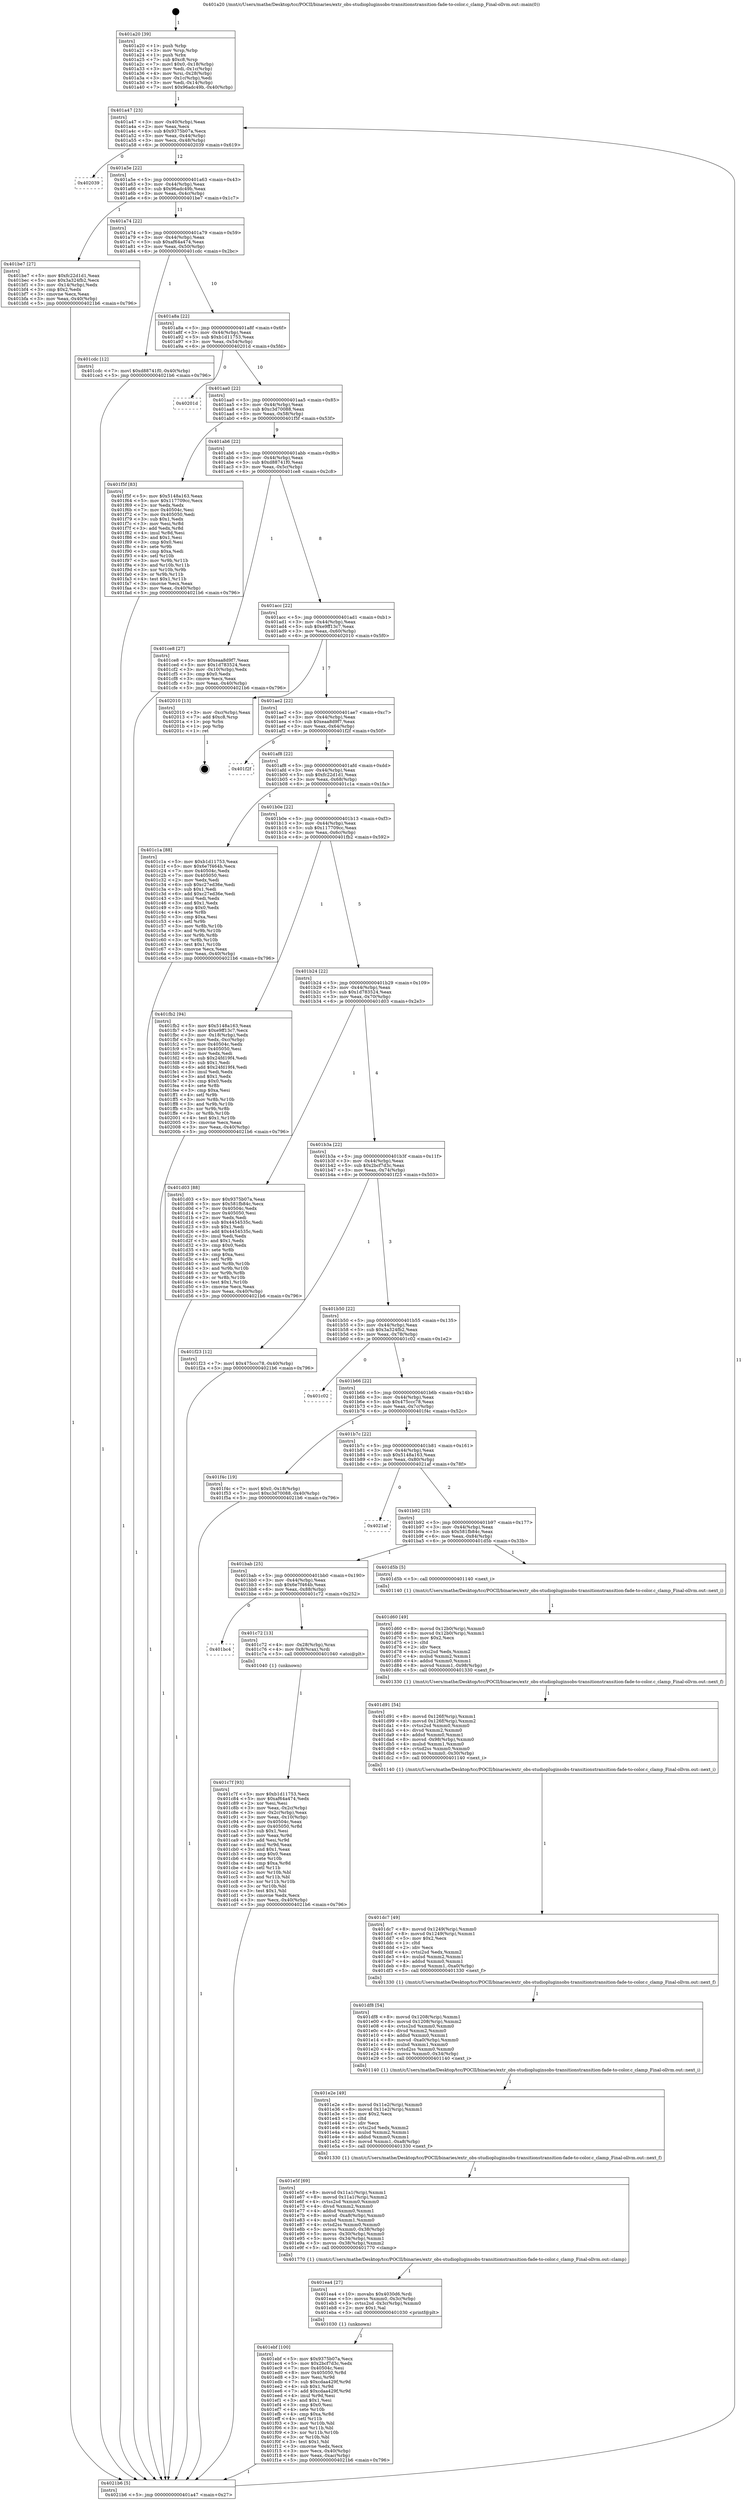 digraph "0x401a20" {
  label = "0x401a20 (/mnt/c/Users/mathe/Desktop/tcc/POCII/binaries/extr_obs-studiopluginsobs-transitionstransition-fade-to-color.c_clamp_Final-ollvm.out::main(0))"
  labelloc = "t"
  node[shape=record]

  Entry [label="",width=0.3,height=0.3,shape=circle,fillcolor=black,style=filled]
  "0x401a47" [label="{
     0x401a47 [23]\l
     | [instrs]\l
     &nbsp;&nbsp;0x401a47 \<+3\>: mov -0x40(%rbp),%eax\l
     &nbsp;&nbsp;0x401a4a \<+2\>: mov %eax,%ecx\l
     &nbsp;&nbsp;0x401a4c \<+6\>: sub $0x9375b07a,%ecx\l
     &nbsp;&nbsp;0x401a52 \<+3\>: mov %eax,-0x44(%rbp)\l
     &nbsp;&nbsp;0x401a55 \<+3\>: mov %ecx,-0x48(%rbp)\l
     &nbsp;&nbsp;0x401a58 \<+6\>: je 0000000000402039 \<main+0x619\>\l
  }"]
  "0x402039" [label="{
     0x402039\l
  }", style=dashed]
  "0x401a5e" [label="{
     0x401a5e [22]\l
     | [instrs]\l
     &nbsp;&nbsp;0x401a5e \<+5\>: jmp 0000000000401a63 \<main+0x43\>\l
     &nbsp;&nbsp;0x401a63 \<+3\>: mov -0x44(%rbp),%eax\l
     &nbsp;&nbsp;0x401a66 \<+5\>: sub $0x96adc49b,%eax\l
     &nbsp;&nbsp;0x401a6b \<+3\>: mov %eax,-0x4c(%rbp)\l
     &nbsp;&nbsp;0x401a6e \<+6\>: je 0000000000401be7 \<main+0x1c7\>\l
  }"]
  Exit [label="",width=0.3,height=0.3,shape=circle,fillcolor=black,style=filled,peripheries=2]
  "0x401be7" [label="{
     0x401be7 [27]\l
     | [instrs]\l
     &nbsp;&nbsp;0x401be7 \<+5\>: mov $0xfc22d1d1,%eax\l
     &nbsp;&nbsp;0x401bec \<+5\>: mov $0x3a324fb2,%ecx\l
     &nbsp;&nbsp;0x401bf1 \<+3\>: mov -0x14(%rbp),%edx\l
     &nbsp;&nbsp;0x401bf4 \<+3\>: cmp $0x2,%edx\l
     &nbsp;&nbsp;0x401bf7 \<+3\>: cmovne %ecx,%eax\l
     &nbsp;&nbsp;0x401bfa \<+3\>: mov %eax,-0x40(%rbp)\l
     &nbsp;&nbsp;0x401bfd \<+5\>: jmp 00000000004021b6 \<main+0x796\>\l
  }"]
  "0x401a74" [label="{
     0x401a74 [22]\l
     | [instrs]\l
     &nbsp;&nbsp;0x401a74 \<+5\>: jmp 0000000000401a79 \<main+0x59\>\l
     &nbsp;&nbsp;0x401a79 \<+3\>: mov -0x44(%rbp),%eax\l
     &nbsp;&nbsp;0x401a7c \<+5\>: sub $0xaf64a474,%eax\l
     &nbsp;&nbsp;0x401a81 \<+3\>: mov %eax,-0x50(%rbp)\l
     &nbsp;&nbsp;0x401a84 \<+6\>: je 0000000000401cdc \<main+0x2bc\>\l
  }"]
  "0x4021b6" [label="{
     0x4021b6 [5]\l
     | [instrs]\l
     &nbsp;&nbsp;0x4021b6 \<+5\>: jmp 0000000000401a47 \<main+0x27\>\l
  }"]
  "0x401a20" [label="{
     0x401a20 [39]\l
     | [instrs]\l
     &nbsp;&nbsp;0x401a20 \<+1\>: push %rbp\l
     &nbsp;&nbsp;0x401a21 \<+3\>: mov %rsp,%rbp\l
     &nbsp;&nbsp;0x401a24 \<+1\>: push %rbx\l
     &nbsp;&nbsp;0x401a25 \<+7\>: sub $0xc8,%rsp\l
     &nbsp;&nbsp;0x401a2c \<+7\>: movl $0x0,-0x18(%rbp)\l
     &nbsp;&nbsp;0x401a33 \<+3\>: mov %edi,-0x1c(%rbp)\l
     &nbsp;&nbsp;0x401a36 \<+4\>: mov %rsi,-0x28(%rbp)\l
     &nbsp;&nbsp;0x401a3a \<+3\>: mov -0x1c(%rbp),%edi\l
     &nbsp;&nbsp;0x401a3d \<+3\>: mov %edi,-0x14(%rbp)\l
     &nbsp;&nbsp;0x401a40 \<+7\>: movl $0x96adc49b,-0x40(%rbp)\l
  }"]
  "0x401ebf" [label="{
     0x401ebf [100]\l
     | [instrs]\l
     &nbsp;&nbsp;0x401ebf \<+5\>: mov $0x9375b07a,%ecx\l
     &nbsp;&nbsp;0x401ec4 \<+5\>: mov $0x2bcf7d3c,%edx\l
     &nbsp;&nbsp;0x401ec9 \<+7\>: mov 0x40504c,%esi\l
     &nbsp;&nbsp;0x401ed0 \<+8\>: mov 0x405050,%r8d\l
     &nbsp;&nbsp;0x401ed8 \<+3\>: mov %esi,%r9d\l
     &nbsp;&nbsp;0x401edb \<+7\>: sub $0xcdaa429f,%r9d\l
     &nbsp;&nbsp;0x401ee2 \<+4\>: sub $0x1,%r9d\l
     &nbsp;&nbsp;0x401ee6 \<+7\>: add $0xcdaa429f,%r9d\l
     &nbsp;&nbsp;0x401eed \<+4\>: imul %r9d,%esi\l
     &nbsp;&nbsp;0x401ef1 \<+3\>: and $0x1,%esi\l
     &nbsp;&nbsp;0x401ef4 \<+3\>: cmp $0x0,%esi\l
     &nbsp;&nbsp;0x401ef7 \<+4\>: sete %r10b\l
     &nbsp;&nbsp;0x401efb \<+4\>: cmp $0xa,%r8d\l
     &nbsp;&nbsp;0x401eff \<+4\>: setl %r11b\l
     &nbsp;&nbsp;0x401f03 \<+3\>: mov %r10b,%bl\l
     &nbsp;&nbsp;0x401f06 \<+3\>: and %r11b,%bl\l
     &nbsp;&nbsp;0x401f09 \<+3\>: xor %r11b,%r10b\l
     &nbsp;&nbsp;0x401f0c \<+3\>: or %r10b,%bl\l
     &nbsp;&nbsp;0x401f0f \<+3\>: test $0x1,%bl\l
     &nbsp;&nbsp;0x401f12 \<+3\>: cmovne %edx,%ecx\l
     &nbsp;&nbsp;0x401f15 \<+3\>: mov %ecx,-0x40(%rbp)\l
     &nbsp;&nbsp;0x401f18 \<+6\>: mov %eax,-0xac(%rbp)\l
     &nbsp;&nbsp;0x401f1e \<+5\>: jmp 00000000004021b6 \<main+0x796\>\l
  }"]
  "0x401cdc" [label="{
     0x401cdc [12]\l
     | [instrs]\l
     &nbsp;&nbsp;0x401cdc \<+7\>: movl $0xd88741f0,-0x40(%rbp)\l
     &nbsp;&nbsp;0x401ce3 \<+5\>: jmp 00000000004021b6 \<main+0x796\>\l
  }"]
  "0x401a8a" [label="{
     0x401a8a [22]\l
     | [instrs]\l
     &nbsp;&nbsp;0x401a8a \<+5\>: jmp 0000000000401a8f \<main+0x6f\>\l
     &nbsp;&nbsp;0x401a8f \<+3\>: mov -0x44(%rbp),%eax\l
     &nbsp;&nbsp;0x401a92 \<+5\>: sub $0xb1d11753,%eax\l
     &nbsp;&nbsp;0x401a97 \<+3\>: mov %eax,-0x54(%rbp)\l
     &nbsp;&nbsp;0x401a9a \<+6\>: je 000000000040201d \<main+0x5fd\>\l
  }"]
  "0x401ea4" [label="{
     0x401ea4 [27]\l
     | [instrs]\l
     &nbsp;&nbsp;0x401ea4 \<+10\>: movabs $0x4030d6,%rdi\l
     &nbsp;&nbsp;0x401eae \<+5\>: movss %xmm0,-0x3c(%rbp)\l
     &nbsp;&nbsp;0x401eb3 \<+5\>: cvtss2sd -0x3c(%rbp),%xmm0\l
     &nbsp;&nbsp;0x401eb8 \<+2\>: mov $0x1,%al\l
     &nbsp;&nbsp;0x401eba \<+5\>: call 0000000000401030 \<printf@plt\>\l
     | [calls]\l
     &nbsp;&nbsp;0x401030 \{1\} (unknown)\l
  }"]
  "0x40201d" [label="{
     0x40201d\l
  }", style=dashed]
  "0x401aa0" [label="{
     0x401aa0 [22]\l
     | [instrs]\l
     &nbsp;&nbsp;0x401aa0 \<+5\>: jmp 0000000000401aa5 \<main+0x85\>\l
     &nbsp;&nbsp;0x401aa5 \<+3\>: mov -0x44(%rbp),%eax\l
     &nbsp;&nbsp;0x401aa8 \<+5\>: sub $0xc3d70088,%eax\l
     &nbsp;&nbsp;0x401aad \<+3\>: mov %eax,-0x58(%rbp)\l
     &nbsp;&nbsp;0x401ab0 \<+6\>: je 0000000000401f5f \<main+0x53f\>\l
  }"]
  "0x401e5f" [label="{
     0x401e5f [69]\l
     | [instrs]\l
     &nbsp;&nbsp;0x401e5f \<+8\>: movsd 0x11a1(%rip),%xmm1\l
     &nbsp;&nbsp;0x401e67 \<+8\>: movsd 0x11a1(%rip),%xmm2\l
     &nbsp;&nbsp;0x401e6f \<+4\>: cvtss2sd %xmm0,%xmm0\l
     &nbsp;&nbsp;0x401e73 \<+4\>: divsd %xmm2,%xmm0\l
     &nbsp;&nbsp;0x401e77 \<+4\>: addsd %xmm0,%xmm1\l
     &nbsp;&nbsp;0x401e7b \<+8\>: movsd -0xa8(%rbp),%xmm0\l
     &nbsp;&nbsp;0x401e83 \<+4\>: mulsd %xmm1,%xmm0\l
     &nbsp;&nbsp;0x401e87 \<+4\>: cvtsd2ss %xmm0,%xmm0\l
     &nbsp;&nbsp;0x401e8b \<+5\>: movss %xmm0,-0x38(%rbp)\l
     &nbsp;&nbsp;0x401e90 \<+5\>: movss -0x30(%rbp),%xmm0\l
     &nbsp;&nbsp;0x401e95 \<+5\>: movss -0x34(%rbp),%xmm1\l
     &nbsp;&nbsp;0x401e9a \<+5\>: movss -0x38(%rbp),%xmm2\l
     &nbsp;&nbsp;0x401e9f \<+5\>: call 0000000000401770 \<clamp\>\l
     | [calls]\l
     &nbsp;&nbsp;0x401770 \{1\} (/mnt/c/Users/mathe/Desktop/tcc/POCII/binaries/extr_obs-studiopluginsobs-transitionstransition-fade-to-color.c_clamp_Final-ollvm.out::clamp)\l
  }"]
  "0x401f5f" [label="{
     0x401f5f [83]\l
     | [instrs]\l
     &nbsp;&nbsp;0x401f5f \<+5\>: mov $0x5148a163,%eax\l
     &nbsp;&nbsp;0x401f64 \<+5\>: mov $0x117709cc,%ecx\l
     &nbsp;&nbsp;0x401f69 \<+2\>: xor %edx,%edx\l
     &nbsp;&nbsp;0x401f6b \<+7\>: mov 0x40504c,%esi\l
     &nbsp;&nbsp;0x401f72 \<+7\>: mov 0x405050,%edi\l
     &nbsp;&nbsp;0x401f79 \<+3\>: sub $0x1,%edx\l
     &nbsp;&nbsp;0x401f7c \<+3\>: mov %esi,%r8d\l
     &nbsp;&nbsp;0x401f7f \<+3\>: add %edx,%r8d\l
     &nbsp;&nbsp;0x401f82 \<+4\>: imul %r8d,%esi\l
     &nbsp;&nbsp;0x401f86 \<+3\>: and $0x1,%esi\l
     &nbsp;&nbsp;0x401f89 \<+3\>: cmp $0x0,%esi\l
     &nbsp;&nbsp;0x401f8c \<+4\>: sete %r9b\l
     &nbsp;&nbsp;0x401f90 \<+3\>: cmp $0xa,%edi\l
     &nbsp;&nbsp;0x401f93 \<+4\>: setl %r10b\l
     &nbsp;&nbsp;0x401f97 \<+3\>: mov %r9b,%r11b\l
     &nbsp;&nbsp;0x401f9a \<+3\>: and %r10b,%r11b\l
     &nbsp;&nbsp;0x401f9d \<+3\>: xor %r10b,%r9b\l
     &nbsp;&nbsp;0x401fa0 \<+3\>: or %r9b,%r11b\l
     &nbsp;&nbsp;0x401fa3 \<+4\>: test $0x1,%r11b\l
     &nbsp;&nbsp;0x401fa7 \<+3\>: cmovne %ecx,%eax\l
     &nbsp;&nbsp;0x401faa \<+3\>: mov %eax,-0x40(%rbp)\l
     &nbsp;&nbsp;0x401fad \<+5\>: jmp 00000000004021b6 \<main+0x796\>\l
  }"]
  "0x401ab6" [label="{
     0x401ab6 [22]\l
     | [instrs]\l
     &nbsp;&nbsp;0x401ab6 \<+5\>: jmp 0000000000401abb \<main+0x9b\>\l
     &nbsp;&nbsp;0x401abb \<+3\>: mov -0x44(%rbp),%eax\l
     &nbsp;&nbsp;0x401abe \<+5\>: sub $0xd88741f0,%eax\l
     &nbsp;&nbsp;0x401ac3 \<+3\>: mov %eax,-0x5c(%rbp)\l
     &nbsp;&nbsp;0x401ac6 \<+6\>: je 0000000000401ce8 \<main+0x2c8\>\l
  }"]
  "0x401e2e" [label="{
     0x401e2e [49]\l
     | [instrs]\l
     &nbsp;&nbsp;0x401e2e \<+8\>: movsd 0x11e2(%rip),%xmm0\l
     &nbsp;&nbsp;0x401e36 \<+8\>: movsd 0x11e2(%rip),%xmm1\l
     &nbsp;&nbsp;0x401e3e \<+5\>: mov $0x2,%ecx\l
     &nbsp;&nbsp;0x401e43 \<+1\>: cltd\l
     &nbsp;&nbsp;0x401e44 \<+2\>: idiv %ecx\l
     &nbsp;&nbsp;0x401e46 \<+4\>: cvtsi2sd %edx,%xmm2\l
     &nbsp;&nbsp;0x401e4a \<+4\>: mulsd %xmm2,%xmm1\l
     &nbsp;&nbsp;0x401e4e \<+4\>: addsd %xmm0,%xmm1\l
     &nbsp;&nbsp;0x401e52 \<+8\>: movsd %xmm1,-0xa8(%rbp)\l
     &nbsp;&nbsp;0x401e5a \<+5\>: call 0000000000401330 \<next_f\>\l
     | [calls]\l
     &nbsp;&nbsp;0x401330 \{1\} (/mnt/c/Users/mathe/Desktop/tcc/POCII/binaries/extr_obs-studiopluginsobs-transitionstransition-fade-to-color.c_clamp_Final-ollvm.out::next_f)\l
  }"]
  "0x401ce8" [label="{
     0x401ce8 [27]\l
     | [instrs]\l
     &nbsp;&nbsp;0x401ce8 \<+5\>: mov $0xeaa8d9f7,%eax\l
     &nbsp;&nbsp;0x401ced \<+5\>: mov $0x1d783524,%ecx\l
     &nbsp;&nbsp;0x401cf2 \<+3\>: mov -0x10(%rbp),%edx\l
     &nbsp;&nbsp;0x401cf5 \<+3\>: cmp $0x0,%edx\l
     &nbsp;&nbsp;0x401cf8 \<+3\>: cmove %ecx,%eax\l
     &nbsp;&nbsp;0x401cfb \<+3\>: mov %eax,-0x40(%rbp)\l
     &nbsp;&nbsp;0x401cfe \<+5\>: jmp 00000000004021b6 \<main+0x796\>\l
  }"]
  "0x401acc" [label="{
     0x401acc [22]\l
     | [instrs]\l
     &nbsp;&nbsp;0x401acc \<+5\>: jmp 0000000000401ad1 \<main+0xb1\>\l
     &nbsp;&nbsp;0x401ad1 \<+3\>: mov -0x44(%rbp),%eax\l
     &nbsp;&nbsp;0x401ad4 \<+5\>: sub $0xe9ff13c7,%eax\l
     &nbsp;&nbsp;0x401ad9 \<+3\>: mov %eax,-0x60(%rbp)\l
     &nbsp;&nbsp;0x401adc \<+6\>: je 0000000000402010 \<main+0x5f0\>\l
  }"]
  "0x401df8" [label="{
     0x401df8 [54]\l
     | [instrs]\l
     &nbsp;&nbsp;0x401df8 \<+8\>: movsd 0x1208(%rip),%xmm1\l
     &nbsp;&nbsp;0x401e00 \<+8\>: movsd 0x1208(%rip),%xmm2\l
     &nbsp;&nbsp;0x401e08 \<+4\>: cvtss2sd %xmm0,%xmm0\l
     &nbsp;&nbsp;0x401e0c \<+4\>: divsd %xmm2,%xmm0\l
     &nbsp;&nbsp;0x401e10 \<+4\>: addsd %xmm0,%xmm1\l
     &nbsp;&nbsp;0x401e14 \<+8\>: movsd -0xa0(%rbp),%xmm0\l
     &nbsp;&nbsp;0x401e1c \<+4\>: mulsd %xmm1,%xmm0\l
     &nbsp;&nbsp;0x401e20 \<+4\>: cvtsd2ss %xmm0,%xmm0\l
     &nbsp;&nbsp;0x401e24 \<+5\>: movss %xmm0,-0x34(%rbp)\l
     &nbsp;&nbsp;0x401e29 \<+5\>: call 0000000000401140 \<next_i\>\l
     | [calls]\l
     &nbsp;&nbsp;0x401140 \{1\} (/mnt/c/Users/mathe/Desktop/tcc/POCII/binaries/extr_obs-studiopluginsobs-transitionstransition-fade-to-color.c_clamp_Final-ollvm.out::next_i)\l
  }"]
  "0x402010" [label="{
     0x402010 [13]\l
     | [instrs]\l
     &nbsp;&nbsp;0x402010 \<+3\>: mov -0xc(%rbp),%eax\l
     &nbsp;&nbsp;0x402013 \<+7\>: add $0xc8,%rsp\l
     &nbsp;&nbsp;0x40201a \<+1\>: pop %rbx\l
     &nbsp;&nbsp;0x40201b \<+1\>: pop %rbp\l
     &nbsp;&nbsp;0x40201c \<+1\>: ret\l
  }"]
  "0x401ae2" [label="{
     0x401ae2 [22]\l
     | [instrs]\l
     &nbsp;&nbsp;0x401ae2 \<+5\>: jmp 0000000000401ae7 \<main+0xc7\>\l
     &nbsp;&nbsp;0x401ae7 \<+3\>: mov -0x44(%rbp),%eax\l
     &nbsp;&nbsp;0x401aea \<+5\>: sub $0xeaa8d9f7,%eax\l
     &nbsp;&nbsp;0x401aef \<+3\>: mov %eax,-0x64(%rbp)\l
     &nbsp;&nbsp;0x401af2 \<+6\>: je 0000000000401f2f \<main+0x50f\>\l
  }"]
  "0x401dc7" [label="{
     0x401dc7 [49]\l
     | [instrs]\l
     &nbsp;&nbsp;0x401dc7 \<+8\>: movsd 0x1249(%rip),%xmm0\l
     &nbsp;&nbsp;0x401dcf \<+8\>: movsd 0x1249(%rip),%xmm1\l
     &nbsp;&nbsp;0x401dd7 \<+5\>: mov $0x2,%ecx\l
     &nbsp;&nbsp;0x401ddc \<+1\>: cltd\l
     &nbsp;&nbsp;0x401ddd \<+2\>: idiv %ecx\l
     &nbsp;&nbsp;0x401ddf \<+4\>: cvtsi2sd %edx,%xmm2\l
     &nbsp;&nbsp;0x401de3 \<+4\>: mulsd %xmm2,%xmm1\l
     &nbsp;&nbsp;0x401de7 \<+4\>: addsd %xmm0,%xmm1\l
     &nbsp;&nbsp;0x401deb \<+8\>: movsd %xmm1,-0xa0(%rbp)\l
     &nbsp;&nbsp;0x401df3 \<+5\>: call 0000000000401330 \<next_f\>\l
     | [calls]\l
     &nbsp;&nbsp;0x401330 \{1\} (/mnt/c/Users/mathe/Desktop/tcc/POCII/binaries/extr_obs-studiopluginsobs-transitionstransition-fade-to-color.c_clamp_Final-ollvm.out::next_f)\l
  }"]
  "0x401f2f" [label="{
     0x401f2f\l
  }", style=dashed]
  "0x401af8" [label="{
     0x401af8 [22]\l
     | [instrs]\l
     &nbsp;&nbsp;0x401af8 \<+5\>: jmp 0000000000401afd \<main+0xdd\>\l
     &nbsp;&nbsp;0x401afd \<+3\>: mov -0x44(%rbp),%eax\l
     &nbsp;&nbsp;0x401b00 \<+5\>: sub $0xfc22d1d1,%eax\l
     &nbsp;&nbsp;0x401b05 \<+3\>: mov %eax,-0x68(%rbp)\l
     &nbsp;&nbsp;0x401b08 \<+6\>: je 0000000000401c1a \<main+0x1fa\>\l
  }"]
  "0x401d91" [label="{
     0x401d91 [54]\l
     | [instrs]\l
     &nbsp;&nbsp;0x401d91 \<+8\>: movsd 0x126f(%rip),%xmm1\l
     &nbsp;&nbsp;0x401d99 \<+8\>: movsd 0x126f(%rip),%xmm2\l
     &nbsp;&nbsp;0x401da1 \<+4\>: cvtss2sd %xmm0,%xmm0\l
     &nbsp;&nbsp;0x401da5 \<+4\>: divsd %xmm2,%xmm0\l
     &nbsp;&nbsp;0x401da9 \<+4\>: addsd %xmm0,%xmm1\l
     &nbsp;&nbsp;0x401dad \<+8\>: movsd -0x98(%rbp),%xmm0\l
     &nbsp;&nbsp;0x401db5 \<+4\>: mulsd %xmm1,%xmm0\l
     &nbsp;&nbsp;0x401db9 \<+4\>: cvtsd2ss %xmm0,%xmm0\l
     &nbsp;&nbsp;0x401dbd \<+5\>: movss %xmm0,-0x30(%rbp)\l
     &nbsp;&nbsp;0x401dc2 \<+5\>: call 0000000000401140 \<next_i\>\l
     | [calls]\l
     &nbsp;&nbsp;0x401140 \{1\} (/mnt/c/Users/mathe/Desktop/tcc/POCII/binaries/extr_obs-studiopluginsobs-transitionstransition-fade-to-color.c_clamp_Final-ollvm.out::next_i)\l
  }"]
  "0x401c1a" [label="{
     0x401c1a [88]\l
     | [instrs]\l
     &nbsp;&nbsp;0x401c1a \<+5\>: mov $0xb1d11753,%eax\l
     &nbsp;&nbsp;0x401c1f \<+5\>: mov $0x6e7f464b,%ecx\l
     &nbsp;&nbsp;0x401c24 \<+7\>: mov 0x40504c,%edx\l
     &nbsp;&nbsp;0x401c2b \<+7\>: mov 0x405050,%esi\l
     &nbsp;&nbsp;0x401c32 \<+2\>: mov %edx,%edi\l
     &nbsp;&nbsp;0x401c34 \<+6\>: sub $0xc27ed36e,%edi\l
     &nbsp;&nbsp;0x401c3a \<+3\>: sub $0x1,%edi\l
     &nbsp;&nbsp;0x401c3d \<+6\>: add $0xc27ed36e,%edi\l
     &nbsp;&nbsp;0x401c43 \<+3\>: imul %edi,%edx\l
     &nbsp;&nbsp;0x401c46 \<+3\>: and $0x1,%edx\l
     &nbsp;&nbsp;0x401c49 \<+3\>: cmp $0x0,%edx\l
     &nbsp;&nbsp;0x401c4c \<+4\>: sete %r8b\l
     &nbsp;&nbsp;0x401c50 \<+3\>: cmp $0xa,%esi\l
     &nbsp;&nbsp;0x401c53 \<+4\>: setl %r9b\l
     &nbsp;&nbsp;0x401c57 \<+3\>: mov %r8b,%r10b\l
     &nbsp;&nbsp;0x401c5a \<+3\>: and %r9b,%r10b\l
     &nbsp;&nbsp;0x401c5d \<+3\>: xor %r9b,%r8b\l
     &nbsp;&nbsp;0x401c60 \<+3\>: or %r8b,%r10b\l
     &nbsp;&nbsp;0x401c63 \<+4\>: test $0x1,%r10b\l
     &nbsp;&nbsp;0x401c67 \<+3\>: cmovne %ecx,%eax\l
     &nbsp;&nbsp;0x401c6a \<+3\>: mov %eax,-0x40(%rbp)\l
     &nbsp;&nbsp;0x401c6d \<+5\>: jmp 00000000004021b6 \<main+0x796\>\l
  }"]
  "0x401b0e" [label="{
     0x401b0e [22]\l
     | [instrs]\l
     &nbsp;&nbsp;0x401b0e \<+5\>: jmp 0000000000401b13 \<main+0xf3\>\l
     &nbsp;&nbsp;0x401b13 \<+3\>: mov -0x44(%rbp),%eax\l
     &nbsp;&nbsp;0x401b16 \<+5\>: sub $0x117709cc,%eax\l
     &nbsp;&nbsp;0x401b1b \<+3\>: mov %eax,-0x6c(%rbp)\l
     &nbsp;&nbsp;0x401b1e \<+6\>: je 0000000000401fb2 \<main+0x592\>\l
  }"]
  "0x401d60" [label="{
     0x401d60 [49]\l
     | [instrs]\l
     &nbsp;&nbsp;0x401d60 \<+8\>: movsd 0x12b0(%rip),%xmm0\l
     &nbsp;&nbsp;0x401d68 \<+8\>: movsd 0x12b0(%rip),%xmm1\l
     &nbsp;&nbsp;0x401d70 \<+5\>: mov $0x2,%ecx\l
     &nbsp;&nbsp;0x401d75 \<+1\>: cltd\l
     &nbsp;&nbsp;0x401d76 \<+2\>: idiv %ecx\l
     &nbsp;&nbsp;0x401d78 \<+4\>: cvtsi2sd %edx,%xmm2\l
     &nbsp;&nbsp;0x401d7c \<+4\>: mulsd %xmm2,%xmm1\l
     &nbsp;&nbsp;0x401d80 \<+4\>: addsd %xmm0,%xmm1\l
     &nbsp;&nbsp;0x401d84 \<+8\>: movsd %xmm1,-0x98(%rbp)\l
     &nbsp;&nbsp;0x401d8c \<+5\>: call 0000000000401330 \<next_f\>\l
     | [calls]\l
     &nbsp;&nbsp;0x401330 \{1\} (/mnt/c/Users/mathe/Desktop/tcc/POCII/binaries/extr_obs-studiopluginsobs-transitionstransition-fade-to-color.c_clamp_Final-ollvm.out::next_f)\l
  }"]
  "0x401fb2" [label="{
     0x401fb2 [94]\l
     | [instrs]\l
     &nbsp;&nbsp;0x401fb2 \<+5\>: mov $0x5148a163,%eax\l
     &nbsp;&nbsp;0x401fb7 \<+5\>: mov $0xe9ff13c7,%ecx\l
     &nbsp;&nbsp;0x401fbc \<+3\>: mov -0x18(%rbp),%edx\l
     &nbsp;&nbsp;0x401fbf \<+3\>: mov %edx,-0xc(%rbp)\l
     &nbsp;&nbsp;0x401fc2 \<+7\>: mov 0x40504c,%edx\l
     &nbsp;&nbsp;0x401fc9 \<+7\>: mov 0x405050,%esi\l
     &nbsp;&nbsp;0x401fd0 \<+2\>: mov %edx,%edi\l
     &nbsp;&nbsp;0x401fd2 \<+6\>: sub $0x24fd19f4,%edi\l
     &nbsp;&nbsp;0x401fd8 \<+3\>: sub $0x1,%edi\l
     &nbsp;&nbsp;0x401fdb \<+6\>: add $0x24fd19f4,%edi\l
     &nbsp;&nbsp;0x401fe1 \<+3\>: imul %edi,%edx\l
     &nbsp;&nbsp;0x401fe4 \<+3\>: and $0x1,%edx\l
     &nbsp;&nbsp;0x401fe7 \<+3\>: cmp $0x0,%edx\l
     &nbsp;&nbsp;0x401fea \<+4\>: sete %r8b\l
     &nbsp;&nbsp;0x401fee \<+3\>: cmp $0xa,%esi\l
     &nbsp;&nbsp;0x401ff1 \<+4\>: setl %r9b\l
     &nbsp;&nbsp;0x401ff5 \<+3\>: mov %r8b,%r10b\l
     &nbsp;&nbsp;0x401ff8 \<+3\>: and %r9b,%r10b\l
     &nbsp;&nbsp;0x401ffb \<+3\>: xor %r9b,%r8b\l
     &nbsp;&nbsp;0x401ffe \<+3\>: or %r8b,%r10b\l
     &nbsp;&nbsp;0x402001 \<+4\>: test $0x1,%r10b\l
     &nbsp;&nbsp;0x402005 \<+3\>: cmovne %ecx,%eax\l
     &nbsp;&nbsp;0x402008 \<+3\>: mov %eax,-0x40(%rbp)\l
     &nbsp;&nbsp;0x40200b \<+5\>: jmp 00000000004021b6 \<main+0x796\>\l
  }"]
  "0x401b24" [label="{
     0x401b24 [22]\l
     | [instrs]\l
     &nbsp;&nbsp;0x401b24 \<+5\>: jmp 0000000000401b29 \<main+0x109\>\l
     &nbsp;&nbsp;0x401b29 \<+3\>: mov -0x44(%rbp),%eax\l
     &nbsp;&nbsp;0x401b2c \<+5\>: sub $0x1d783524,%eax\l
     &nbsp;&nbsp;0x401b31 \<+3\>: mov %eax,-0x70(%rbp)\l
     &nbsp;&nbsp;0x401b34 \<+6\>: je 0000000000401d03 \<main+0x2e3\>\l
  }"]
  "0x401c7f" [label="{
     0x401c7f [93]\l
     | [instrs]\l
     &nbsp;&nbsp;0x401c7f \<+5\>: mov $0xb1d11753,%ecx\l
     &nbsp;&nbsp;0x401c84 \<+5\>: mov $0xaf64a474,%edx\l
     &nbsp;&nbsp;0x401c89 \<+2\>: xor %esi,%esi\l
     &nbsp;&nbsp;0x401c8b \<+3\>: mov %eax,-0x2c(%rbp)\l
     &nbsp;&nbsp;0x401c8e \<+3\>: mov -0x2c(%rbp),%eax\l
     &nbsp;&nbsp;0x401c91 \<+3\>: mov %eax,-0x10(%rbp)\l
     &nbsp;&nbsp;0x401c94 \<+7\>: mov 0x40504c,%eax\l
     &nbsp;&nbsp;0x401c9b \<+8\>: mov 0x405050,%r8d\l
     &nbsp;&nbsp;0x401ca3 \<+3\>: sub $0x1,%esi\l
     &nbsp;&nbsp;0x401ca6 \<+3\>: mov %eax,%r9d\l
     &nbsp;&nbsp;0x401ca9 \<+3\>: add %esi,%r9d\l
     &nbsp;&nbsp;0x401cac \<+4\>: imul %r9d,%eax\l
     &nbsp;&nbsp;0x401cb0 \<+3\>: and $0x1,%eax\l
     &nbsp;&nbsp;0x401cb3 \<+3\>: cmp $0x0,%eax\l
     &nbsp;&nbsp;0x401cb6 \<+4\>: sete %r10b\l
     &nbsp;&nbsp;0x401cba \<+4\>: cmp $0xa,%r8d\l
     &nbsp;&nbsp;0x401cbe \<+4\>: setl %r11b\l
     &nbsp;&nbsp;0x401cc2 \<+3\>: mov %r10b,%bl\l
     &nbsp;&nbsp;0x401cc5 \<+3\>: and %r11b,%bl\l
     &nbsp;&nbsp;0x401cc8 \<+3\>: xor %r11b,%r10b\l
     &nbsp;&nbsp;0x401ccb \<+3\>: or %r10b,%bl\l
     &nbsp;&nbsp;0x401cce \<+3\>: test $0x1,%bl\l
     &nbsp;&nbsp;0x401cd1 \<+3\>: cmovne %edx,%ecx\l
     &nbsp;&nbsp;0x401cd4 \<+3\>: mov %ecx,-0x40(%rbp)\l
     &nbsp;&nbsp;0x401cd7 \<+5\>: jmp 00000000004021b6 \<main+0x796\>\l
  }"]
  "0x401d03" [label="{
     0x401d03 [88]\l
     | [instrs]\l
     &nbsp;&nbsp;0x401d03 \<+5\>: mov $0x9375b07a,%eax\l
     &nbsp;&nbsp;0x401d08 \<+5\>: mov $0x581fb84c,%ecx\l
     &nbsp;&nbsp;0x401d0d \<+7\>: mov 0x40504c,%edx\l
     &nbsp;&nbsp;0x401d14 \<+7\>: mov 0x405050,%esi\l
     &nbsp;&nbsp;0x401d1b \<+2\>: mov %edx,%edi\l
     &nbsp;&nbsp;0x401d1d \<+6\>: sub $0x4454535c,%edi\l
     &nbsp;&nbsp;0x401d23 \<+3\>: sub $0x1,%edi\l
     &nbsp;&nbsp;0x401d26 \<+6\>: add $0x4454535c,%edi\l
     &nbsp;&nbsp;0x401d2c \<+3\>: imul %edi,%edx\l
     &nbsp;&nbsp;0x401d2f \<+3\>: and $0x1,%edx\l
     &nbsp;&nbsp;0x401d32 \<+3\>: cmp $0x0,%edx\l
     &nbsp;&nbsp;0x401d35 \<+4\>: sete %r8b\l
     &nbsp;&nbsp;0x401d39 \<+3\>: cmp $0xa,%esi\l
     &nbsp;&nbsp;0x401d3c \<+4\>: setl %r9b\l
     &nbsp;&nbsp;0x401d40 \<+3\>: mov %r8b,%r10b\l
     &nbsp;&nbsp;0x401d43 \<+3\>: and %r9b,%r10b\l
     &nbsp;&nbsp;0x401d46 \<+3\>: xor %r9b,%r8b\l
     &nbsp;&nbsp;0x401d49 \<+3\>: or %r8b,%r10b\l
     &nbsp;&nbsp;0x401d4c \<+4\>: test $0x1,%r10b\l
     &nbsp;&nbsp;0x401d50 \<+3\>: cmovne %ecx,%eax\l
     &nbsp;&nbsp;0x401d53 \<+3\>: mov %eax,-0x40(%rbp)\l
     &nbsp;&nbsp;0x401d56 \<+5\>: jmp 00000000004021b6 \<main+0x796\>\l
  }"]
  "0x401b3a" [label="{
     0x401b3a [22]\l
     | [instrs]\l
     &nbsp;&nbsp;0x401b3a \<+5\>: jmp 0000000000401b3f \<main+0x11f\>\l
     &nbsp;&nbsp;0x401b3f \<+3\>: mov -0x44(%rbp),%eax\l
     &nbsp;&nbsp;0x401b42 \<+5\>: sub $0x2bcf7d3c,%eax\l
     &nbsp;&nbsp;0x401b47 \<+3\>: mov %eax,-0x74(%rbp)\l
     &nbsp;&nbsp;0x401b4a \<+6\>: je 0000000000401f23 \<main+0x503\>\l
  }"]
  "0x401bc4" [label="{
     0x401bc4\l
  }", style=dashed]
  "0x401f23" [label="{
     0x401f23 [12]\l
     | [instrs]\l
     &nbsp;&nbsp;0x401f23 \<+7\>: movl $0x475ccc78,-0x40(%rbp)\l
     &nbsp;&nbsp;0x401f2a \<+5\>: jmp 00000000004021b6 \<main+0x796\>\l
  }"]
  "0x401b50" [label="{
     0x401b50 [22]\l
     | [instrs]\l
     &nbsp;&nbsp;0x401b50 \<+5\>: jmp 0000000000401b55 \<main+0x135\>\l
     &nbsp;&nbsp;0x401b55 \<+3\>: mov -0x44(%rbp),%eax\l
     &nbsp;&nbsp;0x401b58 \<+5\>: sub $0x3a324fb2,%eax\l
     &nbsp;&nbsp;0x401b5d \<+3\>: mov %eax,-0x78(%rbp)\l
     &nbsp;&nbsp;0x401b60 \<+6\>: je 0000000000401c02 \<main+0x1e2\>\l
  }"]
  "0x401c72" [label="{
     0x401c72 [13]\l
     | [instrs]\l
     &nbsp;&nbsp;0x401c72 \<+4\>: mov -0x28(%rbp),%rax\l
     &nbsp;&nbsp;0x401c76 \<+4\>: mov 0x8(%rax),%rdi\l
     &nbsp;&nbsp;0x401c7a \<+5\>: call 0000000000401040 \<atoi@plt\>\l
     | [calls]\l
     &nbsp;&nbsp;0x401040 \{1\} (unknown)\l
  }"]
  "0x401c02" [label="{
     0x401c02\l
  }", style=dashed]
  "0x401b66" [label="{
     0x401b66 [22]\l
     | [instrs]\l
     &nbsp;&nbsp;0x401b66 \<+5\>: jmp 0000000000401b6b \<main+0x14b\>\l
     &nbsp;&nbsp;0x401b6b \<+3\>: mov -0x44(%rbp),%eax\l
     &nbsp;&nbsp;0x401b6e \<+5\>: sub $0x475ccc78,%eax\l
     &nbsp;&nbsp;0x401b73 \<+3\>: mov %eax,-0x7c(%rbp)\l
     &nbsp;&nbsp;0x401b76 \<+6\>: je 0000000000401f4c \<main+0x52c\>\l
  }"]
  "0x401bab" [label="{
     0x401bab [25]\l
     | [instrs]\l
     &nbsp;&nbsp;0x401bab \<+5\>: jmp 0000000000401bb0 \<main+0x190\>\l
     &nbsp;&nbsp;0x401bb0 \<+3\>: mov -0x44(%rbp),%eax\l
     &nbsp;&nbsp;0x401bb3 \<+5\>: sub $0x6e7f464b,%eax\l
     &nbsp;&nbsp;0x401bb8 \<+6\>: mov %eax,-0x88(%rbp)\l
     &nbsp;&nbsp;0x401bbe \<+6\>: je 0000000000401c72 \<main+0x252\>\l
  }"]
  "0x401f4c" [label="{
     0x401f4c [19]\l
     | [instrs]\l
     &nbsp;&nbsp;0x401f4c \<+7\>: movl $0x0,-0x18(%rbp)\l
     &nbsp;&nbsp;0x401f53 \<+7\>: movl $0xc3d70088,-0x40(%rbp)\l
     &nbsp;&nbsp;0x401f5a \<+5\>: jmp 00000000004021b6 \<main+0x796\>\l
  }"]
  "0x401b7c" [label="{
     0x401b7c [22]\l
     | [instrs]\l
     &nbsp;&nbsp;0x401b7c \<+5\>: jmp 0000000000401b81 \<main+0x161\>\l
     &nbsp;&nbsp;0x401b81 \<+3\>: mov -0x44(%rbp),%eax\l
     &nbsp;&nbsp;0x401b84 \<+5\>: sub $0x5148a163,%eax\l
     &nbsp;&nbsp;0x401b89 \<+3\>: mov %eax,-0x80(%rbp)\l
     &nbsp;&nbsp;0x401b8c \<+6\>: je 00000000004021af \<main+0x78f\>\l
  }"]
  "0x401d5b" [label="{
     0x401d5b [5]\l
     | [instrs]\l
     &nbsp;&nbsp;0x401d5b \<+5\>: call 0000000000401140 \<next_i\>\l
     | [calls]\l
     &nbsp;&nbsp;0x401140 \{1\} (/mnt/c/Users/mathe/Desktop/tcc/POCII/binaries/extr_obs-studiopluginsobs-transitionstransition-fade-to-color.c_clamp_Final-ollvm.out::next_i)\l
  }"]
  "0x4021af" [label="{
     0x4021af\l
  }", style=dashed]
  "0x401b92" [label="{
     0x401b92 [25]\l
     | [instrs]\l
     &nbsp;&nbsp;0x401b92 \<+5\>: jmp 0000000000401b97 \<main+0x177\>\l
     &nbsp;&nbsp;0x401b97 \<+3\>: mov -0x44(%rbp),%eax\l
     &nbsp;&nbsp;0x401b9a \<+5\>: sub $0x581fb84c,%eax\l
     &nbsp;&nbsp;0x401b9f \<+6\>: mov %eax,-0x84(%rbp)\l
     &nbsp;&nbsp;0x401ba5 \<+6\>: je 0000000000401d5b \<main+0x33b\>\l
  }"]
  Entry -> "0x401a20" [label=" 1"]
  "0x401a47" -> "0x402039" [label=" 0"]
  "0x401a47" -> "0x401a5e" [label=" 12"]
  "0x402010" -> Exit [label=" 1"]
  "0x401a5e" -> "0x401be7" [label=" 1"]
  "0x401a5e" -> "0x401a74" [label=" 11"]
  "0x401be7" -> "0x4021b6" [label=" 1"]
  "0x401a20" -> "0x401a47" [label=" 1"]
  "0x4021b6" -> "0x401a47" [label=" 11"]
  "0x401fb2" -> "0x4021b6" [label=" 1"]
  "0x401a74" -> "0x401cdc" [label=" 1"]
  "0x401a74" -> "0x401a8a" [label=" 10"]
  "0x401f5f" -> "0x4021b6" [label=" 1"]
  "0x401a8a" -> "0x40201d" [label=" 0"]
  "0x401a8a" -> "0x401aa0" [label=" 10"]
  "0x401f4c" -> "0x4021b6" [label=" 1"]
  "0x401aa0" -> "0x401f5f" [label=" 1"]
  "0x401aa0" -> "0x401ab6" [label=" 9"]
  "0x401f23" -> "0x4021b6" [label=" 1"]
  "0x401ab6" -> "0x401ce8" [label=" 1"]
  "0x401ab6" -> "0x401acc" [label=" 8"]
  "0x401ebf" -> "0x4021b6" [label=" 1"]
  "0x401acc" -> "0x402010" [label=" 1"]
  "0x401acc" -> "0x401ae2" [label=" 7"]
  "0x401ea4" -> "0x401ebf" [label=" 1"]
  "0x401ae2" -> "0x401f2f" [label=" 0"]
  "0x401ae2" -> "0x401af8" [label=" 7"]
  "0x401e5f" -> "0x401ea4" [label=" 1"]
  "0x401af8" -> "0x401c1a" [label=" 1"]
  "0x401af8" -> "0x401b0e" [label=" 6"]
  "0x401c1a" -> "0x4021b6" [label=" 1"]
  "0x401e2e" -> "0x401e5f" [label=" 1"]
  "0x401b0e" -> "0x401fb2" [label=" 1"]
  "0x401b0e" -> "0x401b24" [label=" 5"]
  "0x401df8" -> "0x401e2e" [label=" 1"]
  "0x401b24" -> "0x401d03" [label=" 1"]
  "0x401b24" -> "0x401b3a" [label=" 4"]
  "0x401dc7" -> "0x401df8" [label=" 1"]
  "0x401b3a" -> "0x401f23" [label=" 1"]
  "0x401b3a" -> "0x401b50" [label=" 3"]
  "0x401d91" -> "0x401dc7" [label=" 1"]
  "0x401b50" -> "0x401c02" [label=" 0"]
  "0x401b50" -> "0x401b66" [label=" 3"]
  "0x401d60" -> "0x401d91" [label=" 1"]
  "0x401b66" -> "0x401f4c" [label=" 1"]
  "0x401b66" -> "0x401b7c" [label=" 2"]
  "0x401d03" -> "0x4021b6" [label=" 1"]
  "0x401b7c" -> "0x4021af" [label=" 0"]
  "0x401b7c" -> "0x401b92" [label=" 2"]
  "0x401ce8" -> "0x4021b6" [label=" 1"]
  "0x401b92" -> "0x401d5b" [label=" 1"]
  "0x401b92" -> "0x401bab" [label=" 1"]
  "0x401d5b" -> "0x401d60" [label=" 1"]
  "0x401bab" -> "0x401c72" [label=" 1"]
  "0x401bab" -> "0x401bc4" [label=" 0"]
  "0x401c72" -> "0x401c7f" [label=" 1"]
  "0x401c7f" -> "0x4021b6" [label=" 1"]
  "0x401cdc" -> "0x4021b6" [label=" 1"]
}
